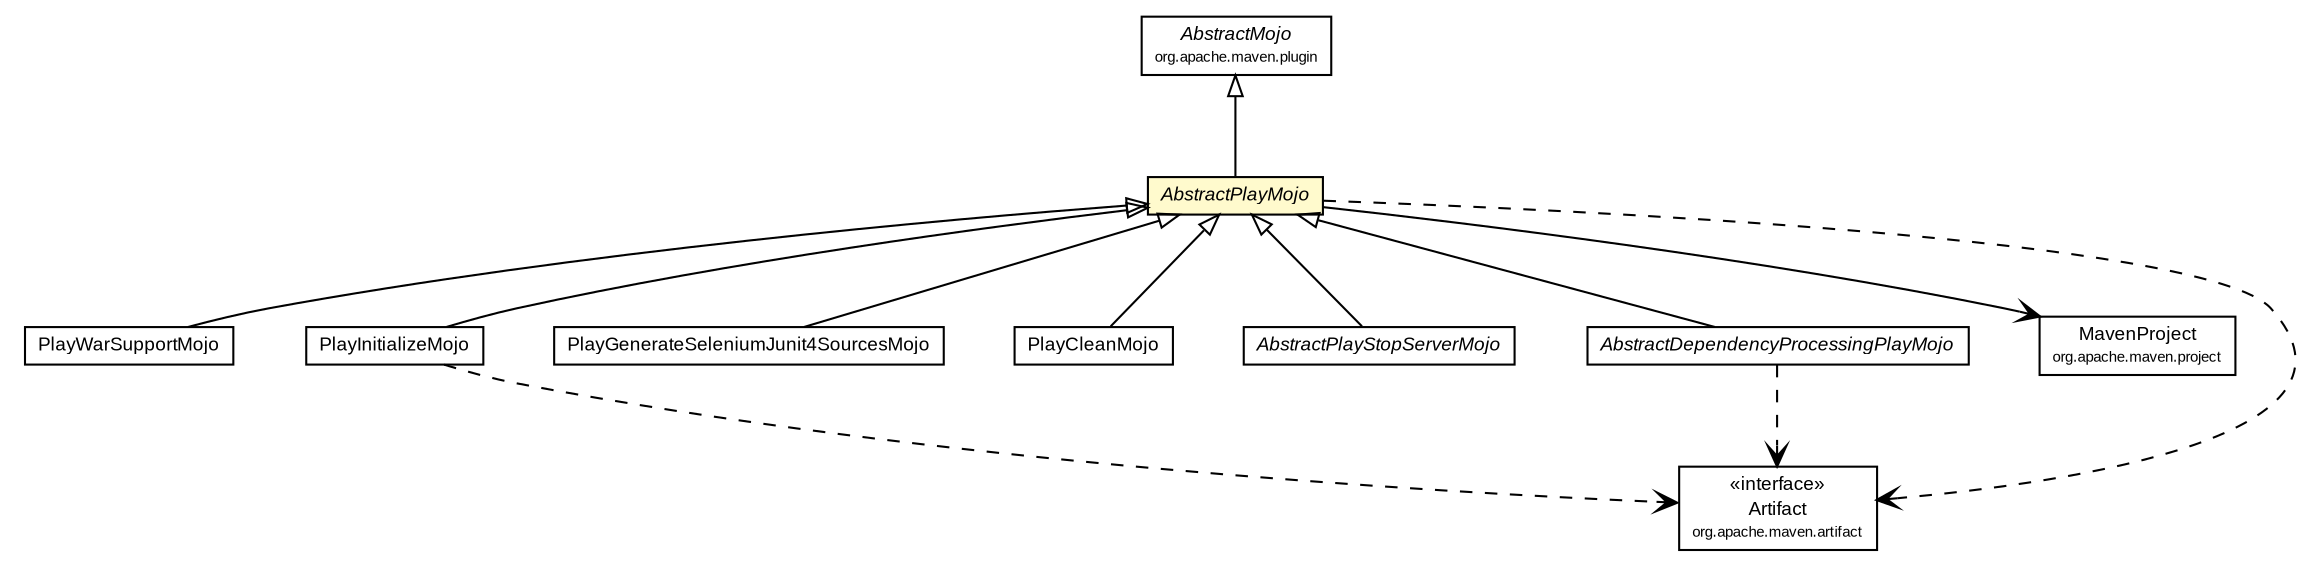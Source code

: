 #!/usr/local/bin/dot
#
# Class diagram 
# Generated by UMLGraph version R5_6-24-gf6e263 (http://www.umlgraph.org/)
#

digraph G {
	edge [fontname="arial",fontsize=10,labelfontname="arial",labelfontsize=10];
	node [fontname="arial",fontsize=10,shape=plaintext];
	nodesep=0.25;
	ranksep=0.5;
	// com.google.code.play.PlayWarSupportMojo
	c364 [label=<<table title="com.google.code.play.PlayWarSupportMojo" border="0" cellborder="1" cellspacing="0" cellpadding="2" port="p" href="./PlayWarSupportMojo.html">
		<tr><td><table border="0" cellspacing="0" cellpadding="1">
<tr><td align="center" balign="center"> PlayWarSupportMojo </td></tr>
		</table></td></tr>
		</table>>, URL="./PlayWarSupportMojo.html", fontname="arial", fontcolor="black", fontsize=9.0];
	// com.google.code.play.PlayInitializeMojo
	c375 [label=<<table title="com.google.code.play.PlayInitializeMojo" border="0" cellborder="1" cellspacing="0" cellpadding="2" port="p" href="./PlayInitializeMojo.html">
		<tr><td><table border="0" cellspacing="0" cellpadding="1">
<tr><td align="center" balign="center"> PlayInitializeMojo </td></tr>
		</table></td></tr>
		</table>>, URL="./PlayInitializeMojo.html", fontname="arial", fontcolor="black", fontsize=9.0];
	// com.google.code.play.PlayGenerateSeleniumJunit4SourcesMojo
	c376 [label=<<table title="com.google.code.play.PlayGenerateSeleniumJunit4SourcesMojo" border="0" cellborder="1" cellspacing="0" cellpadding="2" port="p" href="./PlayGenerateSeleniumJunit4SourcesMojo.html">
		<tr><td><table border="0" cellspacing="0" cellpadding="1">
<tr><td align="center" balign="center"> PlayGenerateSeleniumJunit4SourcesMojo </td></tr>
		</table></td></tr>
		</table>>, URL="./PlayGenerateSeleniumJunit4SourcesMojo.html", fontname="arial", fontcolor="black", fontsize=9.0];
	// com.google.code.play.PlayCleanMojo
	c380 [label=<<table title="com.google.code.play.PlayCleanMojo" border="0" cellborder="1" cellspacing="0" cellpadding="2" port="p" href="./PlayCleanMojo.html">
		<tr><td><table border="0" cellspacing="0" cellpadding="1">
<tr><td align="center" balign="center"> PlayCleanMojo </td></tr>
		</table></td></tr>
		</table>>, URL="./PlayCleanMojo.html", fontname="arial", fontcolor="black", fontsize=9.0];
	// com.google.code.play.AbstractPlayStopServerMojo
	c385 [label=<<table title="com.google.code.play.AbstractPlayStopServerMojo" border="0" cellborder="1" cellspacing="0" cellpadding="2" port="p" href="./AbstractPlayStopServerMojo.html">
		<tr><td><table border="0" cellspacing="0" cellpadding="1">
<tr><td align="center" balign="center"><font face="arial italic"> AbstractPlayStopServerMojo </font></td></tr>
		</table></td></tr>
		</table>>, URL="./AbstractPlayStopServerMojo.html", fontname="arial", fontcolor="black", fontsize=9.0];
	// com.google.code.play.AbstractPlayMojo
	c389 [label=<<table title="com.google.code.play.AbstractPlayMojo" border="0" cellborder="1" cellspacing="0" cellpadding="2" port="p" bgcolor="lemonChiffon" href="./AbstractPlayMojo.html">
		<tr><td><table border="0" cellspacing="0" cellpadding="1">
<tr><td align="center" balign="center"><font face="arial italic"> AbstractPlayMojo </font></td></tr>
		</table></td></tr>
		</table>>, URL="./AbstractPlayMojo.html", fontname="arial", fontcolor="black", fontsize=9.0];
	// com.google.code.play.AbstractDependencyProcessingPlayMojo
	c391 [label=<<table title="com.google.code.play.AbstractDependencyProcessingPlayMojo" border="0" cellborder="1" cellspacing="0" cellpadding="2" port="p" href="./AbstractDependencyProcessingPlayMojo.html">
		<tr><td><table border="0" cellspacing="0" cellpadding="1">
<tr><td align="center" balign="center"><font face="arial italic"> AbstractDependencyProcessingPlayMojo </font></td></tr>
		</table></td></tr>
		</table>>, URL="./AbstractDependencyProcessingPlayMojo.html", fontname="arial", fontcolor="black", fontsize=9.0];
	//com.google.code.play.PlayWarSupportMojo extends com.google.code.play.AbstractPlayMojo
	c389:p -> c364:p [dir=back,arrowtail=empty];
	//com.google.code.play.PlayInitializeMojo extends com.google.code.play.AbstractPlayMojo
	c389:p -> c375:p [dir=back,arrowtail=empty];
	//com.google.code.play.PlayGenerateSeleniumJunit4SourcesMojo extends com.google.code.play.AbstractPlayMojo
	c389:p -> c376:p [dir=back,arrowtail=empty];
	//com.google.code.play.PlayCleanMojo extends com.google.code.play.AbstractPlayMojo
	c389:p -> c380:p [dir=back,arrowtail=empty];
	//com.google.code.play.AbstractPlayStopServerMojo extends com.google.code.play.AbstractPlayMojo
	c389:p -> c385:p [dir=back,arrowtail=empty];
	//com.google.code.play.AbstractPlayMojo extends org.apache.maven.plugin.AbstractMojo
	c395:p -> c389:p [dir=back,arrowtail=empty];
	//com.google.code.play.AbstractDependencyProcessingPlayMojo extends com.google.code.play.AbstractPlayMojo
	c389:p -> c391:p [dir=back,arrowtail=empty];
	// com.google.code.play.AbstractPlayMojo NAVASSOC org.apache.maven.project.MavenProject
	c389:p -> c396:p [taillabel="", label="", headlabel="", fontname="arial", fontcolor="black", fontsize=10.0, color="black", arrowhead=open];
	// com.google.code.play.PlayInitializeMojo DEPEND org.apache.maven.artifact.Artifact
	c375:p -> c397:p [taillabel="", label="", headlabel="", fontname="arial", fontcolor="black", fontsize=10.0, color="black", arrowhead=open, style=dashed];
	// com.google.code.play.AbstractPlayMojo DEPEND org.apache.maven.artifact.Artifact
	c389:p -> c397:p [taillabel="", label="", headlabel="", fontname="arial", fontcolor="black", fontsize=10.0, color="black", arrowhead=open, style=dashed];
	// com.google.code.play.AbstractDependencyProcessingPlayMojo DEPEND org.apache.maven.artifact.Artifact
	c391:p -> c397:p [taillabel="", label="", headlabel="", fontname="arial", fontcolor="black", fontsize=10.0, color="black", arrowhead=open, style=dashed];
	// org.apache.maven.project.MavenProject
	c396 [label=<<table title="org.apache.maven.project.MavenProject" border="0" cellborder="1" cellspacing="0" cellpadding="2" port="p">
		<tr><td><table border="0" cellspacing="0" cellpadding="1">
<tr><td align="center" balign="center"> MavenProject </td></tr>
<tr><td align="center" balign="center"><font point-size="7.0"> org.apache.maven.project </font></td></tr>
		</table></td></tr>
		</table>>, URL="null", fontname="arial", fontcolor="black", fontsize=9.0];
	// org.apache.maven.artifact.Artifact
	c397 [label=<<table title="org.apache.maven.artifact.Artifact" border="0" cellborder="1" cellspacing="0" cellpadding="2" port="p">
		<tr><td><table border="0" cellspacing="0" cellpadding="1">
<tr><td align="center" balign="center"> &#171;interface&#187; </td></tr>
<tr><td align="center" balign="center"> Artifact </td></tr>
<tr><td align="center" balign="center"><font point-size="7.0"> org.apache.maven.artifact </font></td></tr>
		</table></td></tr>
		</table>>, URL="null", fontname="arial", fontcolor="black", fontsize=9.0];
	// org.apache.maven.plugin.AbstractMojo
	c395 [label=<<table title="org.apache.maven.plugin.AbstractMojo" border="0" cellborder="1" cellspacing="0" cellpadding="2" port="p">
		<tr><td><table border="0" cellspacing="0" cellpadding="1">
<tr><td align="center" balign="center"><font face="arial italic"> AbstractMojo </font></td></tr>
<tr><td align="center" balign="center"><font point-size="7.0"> org.apache.maven.plugin </font></td></tr>
		</table></td></tr>
		</table>>, URL="null", fontname="arial", fontcolor="black", fontsize=9.0];
}

